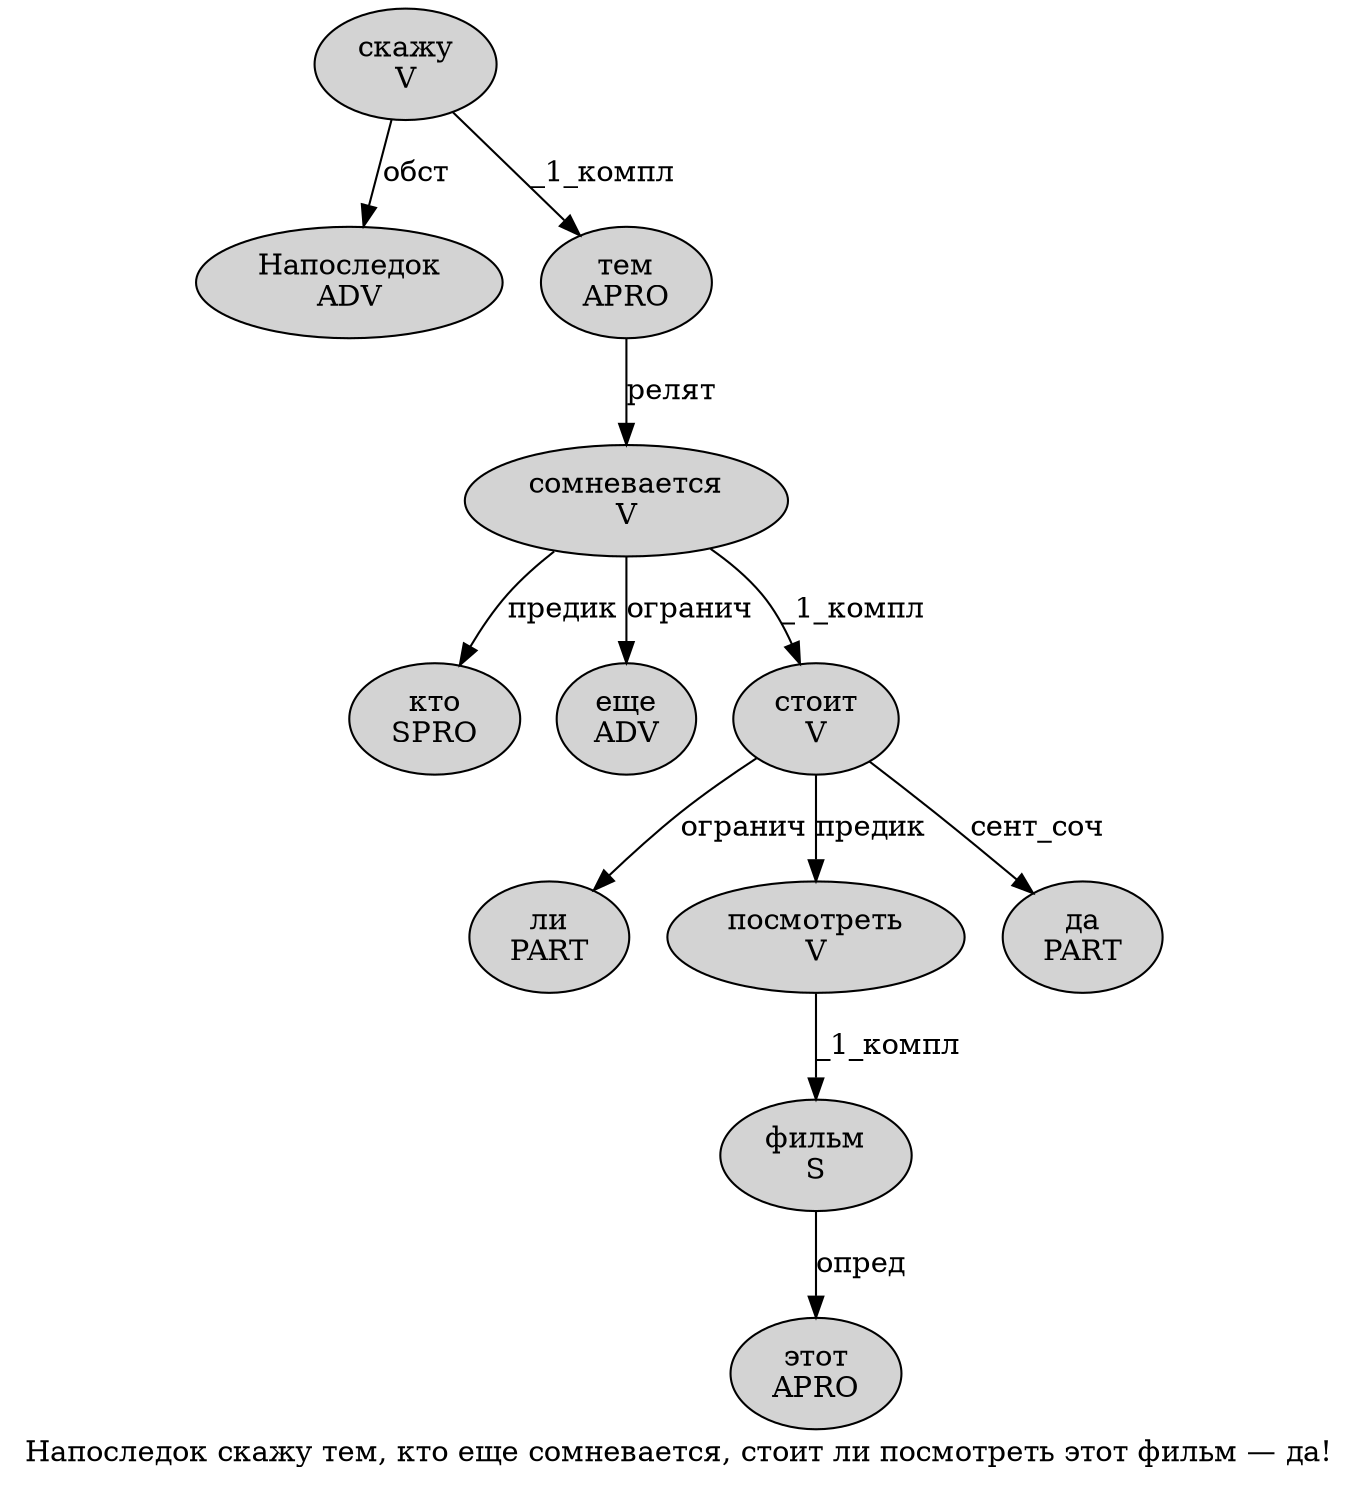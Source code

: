 digraph SENTENCE_1606 {
	graph [label="Напоследок скажу тем, кто еще сомневается, стоит ли посмотреть этот фильм — да!"]
	node [style=filled]
		0 [label="Напоследок
ADV" color="" fillcolor=lightgray penwidth=1 shape=ellipse]
		1 [label="скажу
V" color="" fillcolor=lightgray penwidth=1 shape=ellipse]
		2 [label="тем
APRO" color="" fillcolor=lightgray penwidth=1 shape=ellipse]
		4 [label="кто
SPRO" color="" fillcolor=lightgray penwidth=1 shape=ellipse]
		5 [label="еще
ADV" color="" fillcolor=lightgray penwidth=1 shape=ellipse]
		6 [label="сомневается
V" color="" fillcolor=lightgray penwidth=1 shape=ellipse]
		8 [label="стоит
V" color="" fillcolor=lightgray penwidth=1 shape=ellipse]
		9 [label="ли
PART" color="" fillcolor=lightgray penwidth=1 shape=ellipse]
		10 [label="посмотреть
V" color="" fillcolor=lightgray penwidth=1 shape=ellipse]
		11 [label="этот
APRO" color="" fillcolor=lightgray penwidth=1 shape=ellipse]
		12 [label="фильм
S" color="" fillcolor=lightgray penwidth=1 shape=ellipse]
		14 [label="да
PART" color="" fillcolor=lightgray penwidth=1 shape=ellipse]
			10 -> 12 [label="_1_компл"]
			2 -> 6 [label="релят"]
			1 -> 0 [label="обст"]
			1 -> 2 [label="_1_компл"]
			8 -> 9 [label="огранич"]
			8 -> 10 [label="предик"]
			8 -> 14 [label="сент_соч"]
			12 -> 11 [label="опред"]
			6 -> 4 [label="предик"]
			6 -> 5 [label="огранич"]
			6 -> 8 [label="_1_компл"]
}